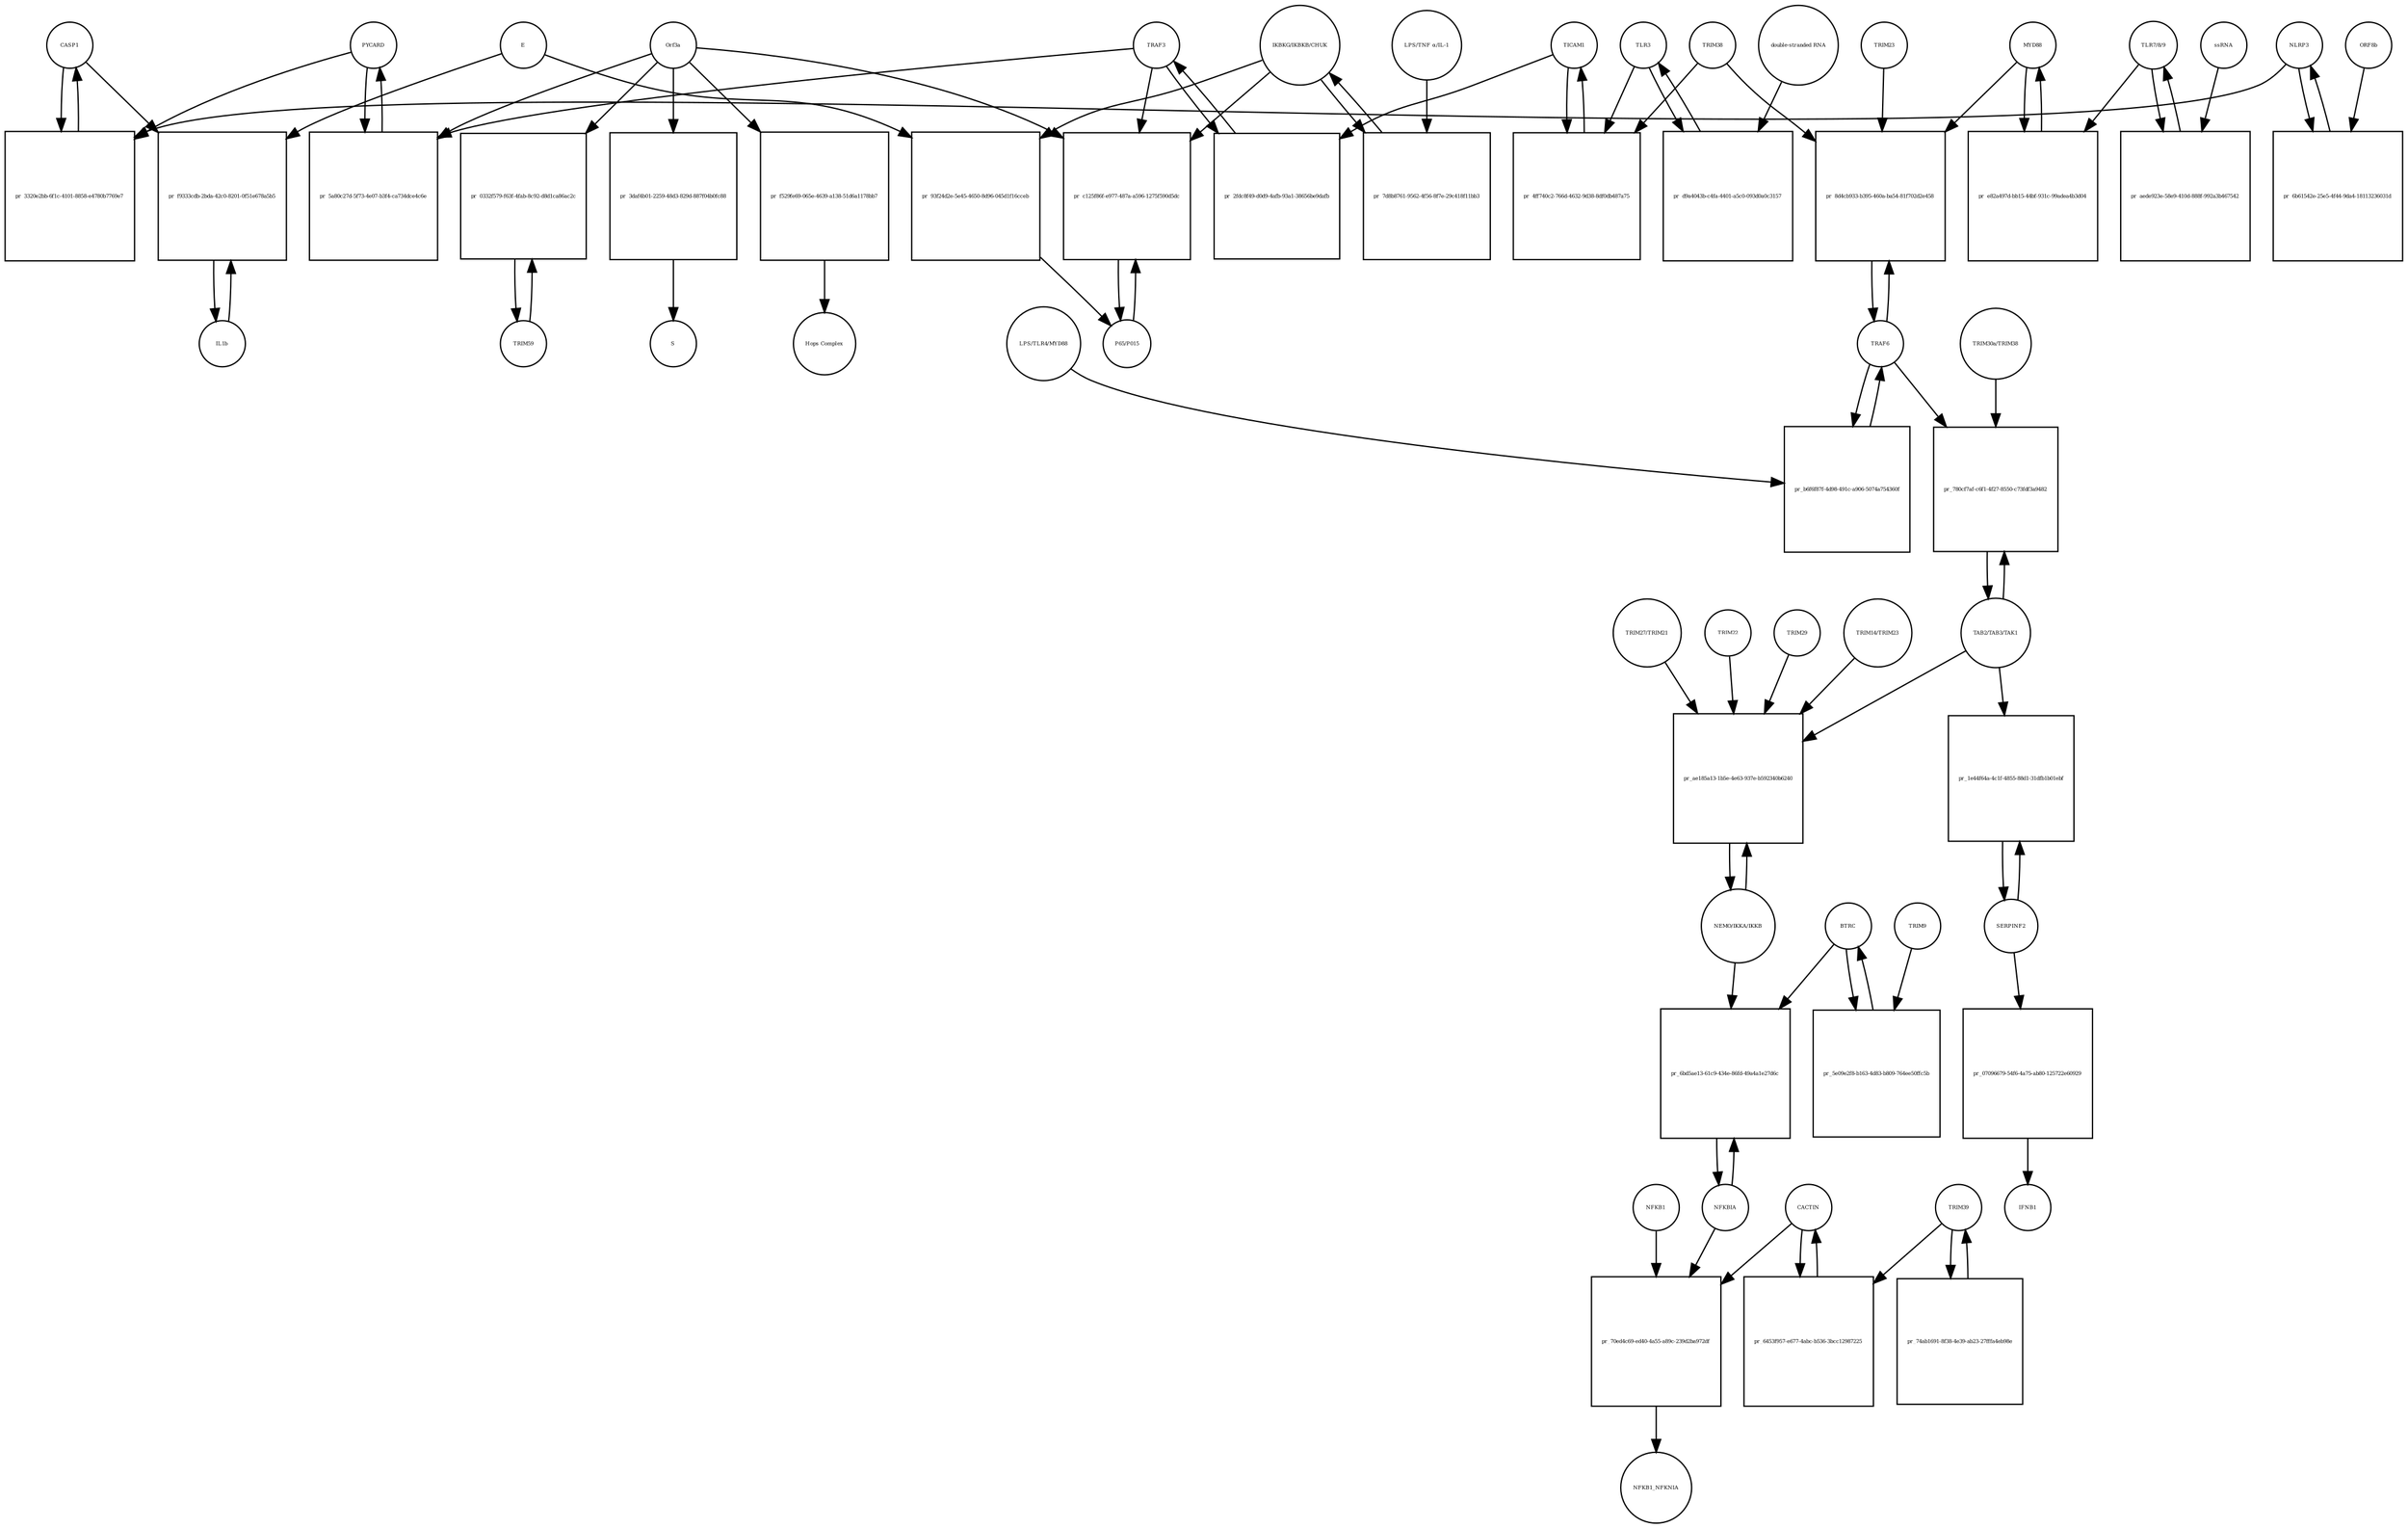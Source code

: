 strict digraph  {
CASP1 [annotation=urn_miriam_hgnc_1499, bipartite=0, cls=macromolecule, fontsize=4, label=CASP1, shape=circle];
"pr_3320e2bb-6f1c-4101-8858-e4780b7769e7" [annotation="", bipartite=1, cls=process, fontsize=4, label="pr_3320e2bb-6f1c-4101-8858-e4780b7769e7", shape=square];
PYCARD [annotation="", bipartite=0, cls="macromolecule multimer", fontsize=4, label=PYCARD, shape=circle];
NLRP3 [annotation="", bipartite=0, cls="macromolecule multimer", fontsize=4, label=NLRP3, shape=circle];
TRAF6 [annotation=urn_miriam_hgnc_12036, bipartite=0, cls=macromolecule, fontsize=4, label=TRAF6, shape=circle];
"pr_b6f6f87f-4d98-491c-a906-5074a754360f" [annotation="", bipartite=1, cls=process, fontsize=4, label="pr_b6f6f87f-4d98-491c-a906-5074a754360f", shape=square];
"LPS/TLR4/MYD88" [annotation="urn_miriam_hgnc_6121|urn_miriam_hgnc_11850|urn_miriam_hgnc_7562", bipartite=0, cls=complex, fontsize=4, label="LPS/TLR4/MYD88", shape=circle];
NFKBIA [annotation=urn_miriam_hgnc_7797, bipartite=0, cls=macromolecule, fontsize=4, label=NFKBIA, shape=circle];
"pr_6bd5ae13-61c9-434e-86fd-49a4a1e27d6c" [annotation="", bipartite=1, cls=process, fontsize=4, label="pr_6bd5ae13-61c9-434e-86fd-49a4a1e27d6c", shape=square];
BTRC [annotation=urn_miriam_hgnc_1144, bipartite=0, cls=macromolecule, fontsize=4, label=BTRC, shape=circle];
"NEMO/IKKA/IKKB" [annotation="urn_miriam_hgnc_5961|urn_miriam_hgnc_5960|urn_miriam_hgnc_1974", bipartite=0, cls=complex, fontsize=4, label="NEMO/IKKA/IKKB", shape=circle];
IL1b [annotation=urn_miriam_hgnc_5992, bipartite=0, cls=macromolecule, fontsize=4, label=IL1b, shape=circle];
"pr_f9333cdb-2bda-42c0-8201-0f51e678a5b5" [annotation="", bipartite=1, cls=process, fontsize=4, label="pr_f9333cdb-2bda-42c0-8201-0f51e678a5b5", shape=square];
E [annotation=urn_miriam_ncbiprotein_1796318600, bipartite=0, cls=macromolecule, fontsize=4, label=E, shape=circle];
SERPINF2 [annotation=urn_miriam_hgnc_9075, bipartite=0, cls=macromolecule, fontsize=4, label=SERPINF2, shape=circle];
"pr_07096679-54f6-4a75-ab80-125722e60929" [annotation="", bipartite=1, cls=process, fontsize=4, label="pr_07096679-54f6-4a75-ab80-125722e60929", shape=square];
IFNB1 [annotation=urn_miriam_pubmed_5434, bipartite=0, cls=macromolecule, fontsize=4, label=IFNB1, shape=circle];
TLR3 [annotation=urn_miriam_hgnc_11849, bipartite=0, cls=macromolecule, fontsize=4, label=TLR3, shape=circle];
"pr_d9a4043b-c4fa-4401-a5c0-093d0a0c3157" [annotation="", bipartite=1, cls=process, fontsize=4, label="pr_d9a4043b-c4fa-4401-a5c0-093d0a0c3157", shape=square];
"double-stranded RNA" [annotation="", bipartite=0, cls="nucleic acid feature", fontsize=4, label="double-stranded RNA", shape=circle];
TICAM1 [annotation=urn_miriam_hgnc_18348, bipartite=0, cls=macromolecule, fontsize=4, label=TICAM1, shape=circle];
"pr_4ff740c2-766d-4632-9d38-8df0db487a75" [annotation="", bipartite=1, cls=process, fontsize=4, label="pr_4ff740c2-766d-4632-9d38-8df0db487a75", shape=square];
TRIM38 [annotation=urn_miriam_hgnc_10059, bipartite=0, cls=macromolecule, fontsize=4, label=TRIM38, shape=circle];
TRIM59 [annotation="urn_miriam_pubmed_22588174|urn_miriam_hgnc_30834", bipartite=0, cls=macromolecule, fontsize=4, label=TRIM59, shape=circle];
"pr_0332f579-f63f-4fab-8c92-d8d1ca86ac2c" [annotation="", bipartite=1, cls=process, fontsize=4, label="pr_0332f579-f63f-4fab-8c92-d8d1ca86ac2c", shape=square];
Orf3a [annotation=urn_miriam_uniprot_P0DTC3, bipartite=0, cls=macromolecule, fontsize=4, label=Orf3a, shape=circle];
"TLR7/8/9" [annotation="urn_miriam_hgnc_15633|urn_miriam_hgnc_15632|urn_miriam_hgnc_15631", bipartite=0, cls=complex, fontsize=4, label="TLR7/8/9", shape=circle];
"pr_aede923e-58e9-410d-888f-992a3b467542" [annotation="", bipartite=1, cls=process, fontsize=4, label="pr_aede923e-58e9-410d-888f-992a3b467542", shape=square];
ssRNA [annotation="", bipartite=0, cls="nucleic acid feature", fontsize=4, label=ssRNA, shape=circle];
MYD88 [annotation=urn_miriam_hgnc_7562, bipartite=0, cls=macromolecule, fontsize=4, label=MYD88, shape=circle];
"pr_e82a497d-bb15-44bf-931c-99adea4b3d04" [annotation="", bipartite=1, cls=process, fontsize=4, label="pr_e82a497d-bb15-44bf-931c-99adea4b3d04", shape=square];
"pr_8d4cb933-b395-460a-ba54-81f702d2e458" [annotation="", bipartite=1, cls=process, fontsize=4, label="pr_8d4cb933-b395-460a-ba54-81f702d2e458", shape=square];
TRIM23 [annotation=urn_miriam_hgnc_660, bipartite=0, cls=macromolecule, fontsize=4, label=TRIM23, shape=circle];
"TAB2/TAB3/TAK1" [annotation="urn_miriam_hgnc_17075|urn_miriam_hgnc_30681|urn_miriam_hgnc_6859", bipartite=0, cls=complex, fontsize=4, label="TAB2/TAB3/TAK1", shape=circle];
"pr_780cf7af-c6f1-4f27-8550-c73fdf3a9482" [annotation="", bipartite=1, cls=process, fontsize=4, label="pr_780cf7af-c6f1-4f27-8550-c73fdf3a9482", shape=square];
"TRIM30a/TRIM38" [annotation="urn_miriam_hgnc_10059|urn_miriam_uniprot_P15533", bipartite=0, cls=complex, fontsize=4, label="TRIM30a/TRIM38", shape=circle];
"pr_ae185a13-1b5e-4e63-937e-b592340b6240" [annotation="", bipartite=1, cls=process, fontsize=4, label="pr_ae185a13-1b5e-4e63-937e-b592340b6240", shape=square];
TRIM22 [annotation=urn_miriam_hgnc_16379, bipartite=0, cls=macromolecule, fontsize=4, label=TRIM22, shape=circle];
TRIM29 [annotation=urn_miriam_hgnc_17274, bipartite=0, cls=macromolecule, fontsize=4, label=TRIM29, shape=circle];
"TRIM14/TRIM23" [annotation="urn_miriam_hgnc_16283|urn_miriam_hgnc_660", bipartite=0, cls=complex, fontsize=4, label="TRIM14/TRIM23", shape=circle];
"TRIM27/TRIM21" [annotation="urn_miriam_hgnc_9975|urn_miriam_hgnc_11312", bipartite=0, cls=complex, fontsize=4, label="TRIM27/TRIM21", shape=circle];
"pr_1e44f64a-4c1f-4855-88d1-31dfb1b01ebf" [annotation="", bipartite=1, cls=process, fontsize=4, label="pr_1e44f64a-4c1f-4855-88d1-31dfb1b01ebf", shape=square];
TRAF3 [annotation=urn_miriam_hgnc_12033, bipartite=0, cls=macromolecule, fontsize=4, label=TRAF3, shape=circle];
"pr_2fdc8f49-d0d9-4afb-93a1-38656be9dafb" [annotation="", bipartite=1, cls=process, fontsize=4, label="pr_2fdc8f49-d0d9-4afb-93a1-38656be9dafb", shape=square];
NFKB1 [annotation=urn_miriam_hgnc_7794, bipartite=0, cls=macromolecule, fontsize=4, label=NFKB1, shape=circle];
"pr_70ed4c69-ed40-4a55-a89c-239d2ba972df" [annotation="", bipartite=1, cls=process, fontsize=4, label="pr_70ed4c69-ed40-4a55-a89c-239d2ba972df", shape=square];
NFKB1_NFKNIA [annotation="", bipartite=0, cls=complex, fontsize=4, label=NFKB1_NFKNIA, shape=circle];
CACTIN [annotation=urn_miriam_hgnc_29938, bipartite=0, cls=macromolecule, fontsize=4, label=CACTIN, shape=circle];
"IKBKG/IKBKB/CHUK" [annotation="urn_miriam_hgnc_5961|urn_miriam_hgnc_5960|urn_miriam_hgnc_1974", bipartite=0, cls=complex, fontsize=4, label="IKBKG/IKBKB/CHUK", shape=circle];
"pr_7d8b8761-9562-4f56-8f7e-29c418f11bb3" [annotation="", bipartite=1, cls=process, fontsize=4, label="pr_7d8b8761-9562-4f56-8f7e-29c418f11bb3", shape=square];
"LPS/TNF α/IL-1" [annotation="urn_miriam_hgnc_6121|urn_miriam_hgnc_11916|urn_miriam_hgnc_5991", bipartite=0, cls=complex, fontsize=4, label="LPS/TNF α/IL-1", shape=circle];
"pr_3daf4b01-2259-48d3-829d-887f04b0fc88" [annotation="", bipartite=1, cls=process, fontsize=4, label="pr_3daf4b01-2259-48d3-829d-887f04b0fc88", shape=square];
S [annotation=urn_miriam_uniprot_P0DTC2, bipartite=0, cls=macromolecule, fontsize=4, label=S, shape=circle];
"P65/P015" [annotation="urn_miriam_hgnc_9955|urn_miriam_hgnc_7794", bipartite=0, cls=complex, fontsize=4, label="P65/P015", shape=circle];
"pr_c125f86f-e977-487a-a596-1275f590d5dc" [annotation="", bipartite=1, cls=process, fontsize=4, label="pr_c125f86f-e977-487a-a596-1275f590d5dc", shape=square];
"pr_5a80c27d-5f73-4e07-b3f4-ca734dce4c6e" [annotation="", bipartite=1, cls=process, fontsize=4, label="pr_5a80c27d-5f73-4e07-b3f4-ca734dce4c6e", shape=square];
"pr_6b61542e-25e5-4f44-9da4-18113236031d" [annotation="", bipartite=1, cls=process, fontsize=4, label="pr_6b61542e-25e5-4f44-9da4-18113236031d", shape=square];
ORF8b [annotation=urn_miriam_ncbiprotein_BCD58760, bipartite=0, cls=macromolecule, fontsize=4, label=ORF8b, shape=circle];
"pr_5e09e2f8-b163-4d83-b809-764ee50ffc5b" [annotation="", bipartite=1, cls=process, fontsize=4, label="pr_5e09e2f8-b163-4d83-b809-764ee50ffc5b", shape=square];
TRIM9 [annotation=urn_miriam_hgnc_16288, bipartite=0, cls=macromolecule, fontsize=4, label=TRIM9, shape=circle];
"pr_93f24d2e-5e45-4650-8d96-045d1f16cceb" [annotation="", bipartite=1, cls=process, fontsize=4, label="pr_93f24d2e-5e45-4650-8d96-045d1f16cceb", shape=square];
"pr_6453f957-e677-4abc-b536-3bcc12987225" [annotation="", bipartite=1, cls=process, fontsize=4, label="pr_6453f957-e677-4abc-b536-3bcc12987225", shape=square];
TRIM39 [annotation=urn_miriam_hgnc_10065, bipartite=0, cls=macromolecule, fontsize=4, label=TRIM39, shape=circle];
"pr_74ab1691-8f38-4e39-ab23-27fffa4eb98e" [annotation="", bipartite=1, cls=process, fontsize=4, label="pr_74ab1691-8f38-4e39-ab23-27fffa4eb98e", shape=square];
"pr_f529fe69-065e-4639-a138-51d6a1178bb7" [annotation="", bipartite=1, cls=process, fontsize=4, label="pr_f529fe69-065e-4639-a138-51d6a1178bb7", shape=square];
"Hops Complex" [annotation="urn_miriam_uniprot_J9TC74|urn_miriam_hgnc_14583|urn_miriam_hgnc_20593|urn_miriam_hgnc_24048|urn_miriam_hgnc_5013|urn_miriam_hgnc_20266", bipartite=0, cls=complex, fontsize=4, label="Hops Complex", shape=circle];
CASP1 -> "pr_3320e2bb-6f1c-4101-8858-e4780b7769e7"  [annotation="", interaction_type=consumption];
CASP1 -> "pr_f9333cdb-2bda-42c0-8201-0f51e678a5b5"  [annotation=urn_miriam_pubmed_31034780, interaction_type=catalysis];
"pr_3320e2bb-6f1c-4101-8858-e4780b7769e7" -> CASP1  [annotation="", interaction_type=production];
PYCARD -> "pr_3320e2bb-6f1c-4101-8858-e4780b7769e7"  [annotation="", interaction_type=consumption];
PYCARD -> "pr_5a80c27d-5f73-4e07-b3f4-ca734dce4c6e"  [annotation="", interaction_type=consumption];
NLRP3 -> "pr_3320e2bb-6f1c-4101-8858-e4780b7769e7"  [annotation="", interaction_type=consumption];
NLRP3 -> "pr_6b61542e-25e5-4f44-9da4-18113236031d"  [annotation="", interaction_type=consumption];
TRAF6 -> "pr_b6f6f87f-4d98-491c-a906-5074a754360f"  [annotation="", interaction_type=consumption];
TRAF6 -> "pr_8d4cb933-b395-460a-ba54-81f702d2e458"  [annotation="", interaction_type=consumption];
TRAF6 -> "pr_780cf7af-c6f1-4f27-8550-c73fdf3a9482"  [annotation="urn_miriam_pubmed_23758787|urn_miriam_pubmed_25172371|urn_miriam_pubmed_18345001", interaction_type="necessary stimulation"];
"pr_b6f6f87f-4d98-491c-a906-5074a754360f" -> TRAF6  [annotation="", interaction_type=production];
"LPS/TLR4/MYD88" -> "pr_b6f6f87f-4d98-491c-a906-5074a754360f"  [annotation=urn_miriam_pubmed_23758787, interaction_type=catalysis];
NFKBIA -> "pr_6bd5ae13-61c9-434e-86fd-49a4a1e27d6c"  [annotation="", interaction_type=consumption];
NFKBIA -> "pr_70ed4c69-ed40-4a55-a89c-239d2ba972df"  [annotation="", interaction_type=consumption];
"pr_6bd5ae13-61c9-434e-86fd-49a4a1e27d6c" -> NFKBIA  [annotation="", interaction_type=production];
BTRC -> "pr_6bd5ae13-61c9-434e-86fd-49a4a1e27d6c"  [annotation=urn_miriam_pubmed_21135871, interaction_type=catalysis];
BTRC -> "pr_5e09e2f8-b163-4d83-b809-764ee50ffc5b"  [annotation="", interaction_type=consumption];
"NEMO/IKKA/IKKB" -> "pr_6bd5ae13-61c9-434e-86fd-49a4a1e27d6c"  [annotation=urn_miriam_pubmed_21135871, interaction_type=catalysis];
"NEMO/IKKA/IKKB" -> "pr_ae185a13-1b5e-4e63-937e-b592340b6240"  [annotation="", interaction_type=consumption];
IL1b -> "pr_f9333cdb-2bda-42c0-8201-0f51e678a5b5"  [annotation="", interaction_type=consumption];
"pr_f9333cdb-2bda-42c0-8201-0f51e678a5b5" -> IL1b  [annotation="", interaction_type=production];
E -> "pr_f9333cdb-2bda-42c0-8201-0f51e678a5b5"  [annotation=urn_miriam_pubmed_31034780, interaction_type=catalysis];
E -> "pr_93f24d2e-5e45-4650-8d96-045d1f16cceb"  [annotation="urn_miriam_pubmed_32172672|urn_miriam_taxonomy_2697049", interaction_type="necessary stimulation"];
SERPINF2 -> "pr_07096679-54f6-4a75-ab80-125722e60929"  [annotation="", interaction_type=consumption];
SERPINF2 -> "pr_1e44f64a-4c1f-4855-88d1-31dfb1b01ebf"  [annotation="", interaction_type=consumption];
"pr_07096679-54f6-4a75-ab80-125722e60929" -> IFNB1  [annotation="", interaction_type=production];
TLR3 -> "pr_d9a4043b-c4fa-4401-a5c0-093d0a0c3157"  [annotation="", interaction_type=consumption];
TLR3 -> "pr_4ff740c2-766d-4632-9d38-8df0db487a75"  [annotation="urn_miriam_pubmed_23758787|urn_miriam_pubmed_22539786", interaction_type="necessary stimulation"];
"pr_d9a4043b-c4fa-4401-a5c0-093d0a0c3157" -> TLR3  [annotation="", interaction_type=production];
"double-stranded RNA" -> "pr_d9a4043b-c4fa-4401-a5c0-093d0a0c3157"  [annotation=urn_miriam_pubmed_23758787, interaction_type="necessary stimulation"];
TICAM1 -> "pr_4ff740c2-766d-4632-9d38-8df0db487a75"  [annotation="", interaction_type=consumption];
TICAM1 -> "pr_2fdc8f49-d0d9-4afb-93a1-38656be9dafb"  [annotation=urn_miriam_pubmed_28829373, interaction_type="necessary stimulation"];
"pr_4ff740c2-766d-4632-9d38-8df0db487a75" -> TICAM1  [annotation="", interaction_type=production];
TRIM38 -> "pr_4ff740c2-766d-4632-9d38-8df0db487a75"  [annotation="urn_miriam_pubmed_23758787|urn_miriam_pubmed_22539786", interaction_type=inhibition];
TRIM38 -> "pr_8d4cb933-b395-460a-ba54-81f702d2e458"  [annotation="urn_miriam_pubmed_15361868|urn_miriam_pubmed_22539786|urn_miriam_pubmed_20724660", interaction_type=inhibition];
TRIM59 -> "pr_0332f579-f63f-4fab-8c92-d8d1ca86ac2c"  [annotation="", interaction_type=consumption];
"pr_0332f579-f63f-4fab-8c92-d8d1ca86ac2c" -> TRIM59  [annotation="", interaction_type=production];
Orf3a -> "pr_0332f579-f63f-4fab-8c92-d8d1ca86ac2c"  [annotation=urn_miriam_pubmed_28829373, interaction_type="necessary stimulation"];
Orf3a -> "pr_3daf4b01-2259-48d3-829d-887f04b0fc88"  [annotation=urn_miriam_pubmed_32172672, interaction_type="necessary stimulation"];
Orf3a -> "pr_c125f86f-e977-487a-a596-1275f590d5dc"  [annotation="urn_miriam_pubmed_31034780|urn_miriam_pubmed_32172672", interaction_type="necessary stimulation"];
Orf3a -> "pr_5a80c27d-5f73-4e07-b3f4-ca734dce4c6e"  [annotation=urn_miriam_pubmed_32172672, interaction_type="necessary stimulation"];
Orf3a -> "pr_f529fe69-065e-4639-a138-51d6a1178bb7"  [annotation="urn_miriam_pubmed_15316659|urn_miriam_pubmed_17715238|urn_miriam_pubmed_25375324|urn_miriam_pubmed_19590927", interaction_type="necessary stimulation"];
"TLR7/8/9" -> "pr_aede923e-58e9-410d-888f-992a3b467542"  [annotation="", interaction_type=consumption];
"TLR7/8/9" -> "pr_e82a497d-bb15-44bf-931c-99adea4b3d04"  [annotation=urn_miriam_pubmed_15361868, interaction_type="necessary stimulation"];
"pr_aede923e-58e9-410d-888f-992a3b467542" -> "TLR7/8/9"  [annotation="", interaction_type=production];
ssRNA -> "pr_aede923e-58e9-410d-888f-992a3b467542"  [annotation=urn_miriam_pubmed_21782231, interaction_type="necessary stimulation"];
MYD88 -> "pr_e82a497d-bb15-44bf-931c-99adea4b3d04"  [annotation="", interaction_type=consumption];
MYD88 -> "pr_8d4cb933-b395-460a-ba54-81f702d2e458"  [annotation="urn_miriam_pubmed_15361868|urn_miriam_pubmed_22539786|urn_miriam_pubmed_20724660", interaction_type="necessary stimulation"];
"pr_e82a497d-bb15-44bf-931c-99adea4b3d04" -> MYD88  [annotation="", interaction_type=production];
"pr_8d4cb933-b395-460a-ba54-81f702d2e458" -> TRAF6  [annotation="", interaction_type=production];
TRIM23 -> "pr_8d4cb933-b395-460a-ba54-81f702d2e458"  [annotation="urn_miriam_pubmed_15361868|urn_miriam_pubmed_22539786|urn_miriam_pubmed_20724660", interaction_type="necessary stimulation"];
"TAB2/TAB3/TAK1" -> "pr_780cf7af-c6f1-4f27-8550-c73fdf3a9482"  [annotation="", interaction_type=consumption];
"TAB2/TAB3/TAK1" -> "pr_ae185a13-1b5e-4e63-937e-b592340b6240"  [annotation="urn_miriam_pubmed_23758787|urn_miriam_pubmed_23408607|urn_miriam_pubmed_26358190|urn_miriam_pubmed_27695001|urn_miriam_pubmed_24379373|urn_miriam_pubmed_20724660", interaction_type="necessary stimulation"];
"TAB2/TAB3/TAK1" -> "pr_1e44f64a-4c1f-4855-88d1-31dfb1b01ebf"  [annotation=urn_miriam_pubmed_17706453, interaction_type="necessary stimulation"];
"pr_780cf7af-c6f1-4f27-8550-c73fdf3a9482" -> "TAB2/TAB3/TAK1"  [annotation="", interaction_type=production];
"TRIM30a/TRIM38" -> "pr_780cf7af-c6f1-4f27-8550-c73fdf3a9482"  [annotation="urn_miriam_pubmed_23758787|urn_miriam_pubmed_25172371|urn_miriam_pubmed_18345001", interaction_type=inhibition];
"pr_ae185a13-1b5e-4e63-937e-b592340b6240" -> "NEMO/IKKA/IKKB"  [annotation="", interaction_type=production];
TRIM22 -> "pr_ae185a13-1b5e-4e63-937e-b592340b6240"  [annotation="urn_miriam_pubmed_23758787|urn_miriam_pubmed_23408607|urn_miriam_pubmed_26358190|urn_miriam_pubmed_27695001|urn_miriam_pubmed_24379373|urn_miriam_pubmed_20724660", interaction_type=inhibition];
TRIM29 -> "pr_ae185a13-1b5e-4e63-937e-b592340b6240"  [annotation="urn_miriam_pubmed_23758787|urn_miriam_pubmed_23408607|urn_miriam_pubmed_26358190|urn_miriam_pubmed_27695001|urn_miriam_pubmed_24379373|urn_miriam_pubmed_20724660", interaction_type=inhibition];
"TRIM14/TRIM23" -> "pr_ae185a13-1b5e-4e63-937e-b592340b6240"  [annotation="urn_miriam_pubmed_23758787|urn_miriam_pubmed_23408607|urn_miriam_pubmed_26358190|urn_miriam_pubmed_27695001|urn_miriam_pubmed_24379373|urn_miriam_pubmed_20724660", interaction_type="necessary stimulation"];
"TRIM27/TRIM21" -> "pr_ae185a13-1b5e-4e63-937e-b592340b6240"  [annotation="urn_miriam_pubmed_23758787|urn_miriam_pubmed_23408607|urn_miriam_pubmed_26358190|urn_miriam_pubmed_27695001|urn_miriam_pubmed_24379373|urn_miriam_pubmed_20724660", interaction_type=inhibition];
"pr_1e44f64a-4c1f-4855-88d1-31dfb1b01ebf" -> SERPINF2  [annotation="", interaction_type=production];
TRAF3 -> "pr_2fdc8f49-d0d9-4afb-93a1-38656be9dafb"  [annotation="", interaction_type=consumption];
TRAF3 -> "pr_c125f86f-e977-487a-a596-1275f590d5dc"  [annotation="urn_miriam_pubmed_31034780|urn_miriam_pubmed_32172672", interaction_type=catalysis];
TRAF3 -> "pr_5a80c27d-5f73-4e07-b3f4-ca734dce4c6e"  [annotation=urn_miriam_pubmed_32172672, interaction_type=catalysis];
"pr_2fdc8f49-d0d9-4afb-93a1-38656be9dafb" -> TRAF3  [annotation="", interaction_type=production];
NFKB1 -> "pr_70ed4c69-ed40-4a55-a89c-239d2ba972df"  [annotation="", interaction_type=consumption];
"pr_70ed4c69-ed40-4a55-a89c-239d2ba972df" -> NFKB1_NFKNIA  [annotation="", interaction_type=production];
CACTIN -> "pr_70ed4c69-ed40-4a55-a89c-239d2ba972df"  [annotation=urn_miriam_pubmed_26999213, interaction_type=inhibition];
CACTIN -> "pr_6453f957-e677-4abc-b536-3bcc12987225"  [annotation="", interaction_type=consumption];
"IKBKG/IKBKB/CHUK" -> "pr_7d8b8761-9562-4f56-8f7e-29c418f11bb3"  [annotation="", interaction_type=consumption];
"IKBKG/IKBKB/CHUK" -> "pr_c125f86f-e977-487a-a596-1275f590d5dc"  [annotation="urn_miriam_pubmed_31034780|urn_miriam_pubmed_32172672", interaction_type=catalysis];
"IKBKG/IKBKB/CHUK" -> "pr_93f24d2e-5e45-4650-8d96-045d1f16cceb"  [annotation="", interaction_type=consumption];
"pr_7d8b8761-9562-4f56-8f7e-29c418f11bb3" -> "IKBKG/IKBKB/CHUK"  [annotation="", interaction_type=production];
"LPS/TNF α/IL-1" -> "pr_7d8b8761-9562-4f56-8f7e-29c418f11bb3"  [annotation="urn_miriam_pubmed_32172672|urn_miriam_taxonomy_2697049", interaction_type=catalysis];
"pr_3daf4b01-2259-48d3-829d-887f04b0fc88" -> S  [annotation="", interaction_type=production];
"P65/P015" -> "pr_c125f86f-e977-487a-a596-1275f590d5dc"  [annotation="", interaction_type=consumption];
"pr_c125f86f-e977-487a-a596-1275f590d5dc" -> "P65/P015"  [annotation="", interaction_type=production];
"pr_5a80c27d-5f73-4e07-b3f4-ca734dce4c6e" -> PYCARD  [annotation="", interaction_type=production];
"pr_6b61542e-25e5-4f44-9da4-18113236031d" -> NLRP3  [annotation="", interaction_type=production];
ORF8b -> "pr_6b61542e-25e5-4f44-9da4-18113236031d"  [annotation=urn_miriam_pubmed_32172672, interaction_type="necessary stimulation"];
"pr_5e09e2f8-b163-4d83-b809-764ee50ffc5b" -> BTRC  [annotation="", interaction_type=production];
TRIM9 -> "pr_5e09e2f8-b163-4d83-b809-764ee50ffc5b"  [annotation=urn_miriam_pubmed_21135871, interaction_type=inhibition];
"pr_93f24d2e-5e45-4650-8d96-045d1f16cceb" -> "P65/P015"  [annotation="", interaction_type=production];
"pr_6453f957-e677-4abc-b536-3bcc12987225" -> CACTIN  [annotation="", interaction_type=production];
TRIM39 -> "pr_6453f957-e677-4abc-b536-3bcc12987225"  [annotation=urn_miriam_pubmed_26999213, interaction_type="necessary stimulation"];
TRIM39 -> "pr_74ab1691-8f38-4e39-ab23-27fffa4eb98e"  [annotation="", interaction_type=consumption];
"pr_74ab1691-8f38-4e39-ab23-27fffa4eb98e" -> TRIM39  [annotation="", interaction_type=production];
"pr_f529fe69-065e-4639-a138-51d6a1178bb7" -> "Hops Complex"  [annotation="", interaction_type=production];
}

